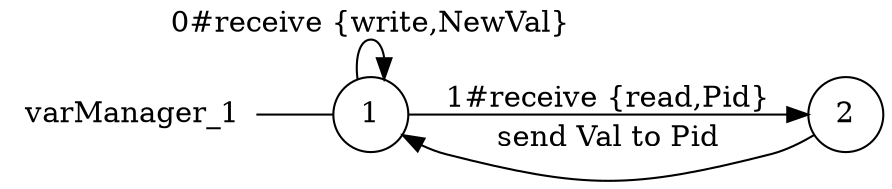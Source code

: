 digraph varManager_1 {
	rankdir="LR";
	n_0 [label="varManager_1", shape="plaintext"];
	n_1 [id="1", shape=circle, label="1"];
	n_0 -> n_1 [arrowhead=none];
	n_2 [id="4", shape=circle, label="2"];

	n_1 -> n_2 [id="[$e|2]", label="1#receive {read,Pid}"];
	n_1 -> n_1 [id="[$e|9]", label="0#receive {write,NewVal}"];
	n_2 -> n_1 [id="[$e|10]", label="send Val to Pid"];
}
